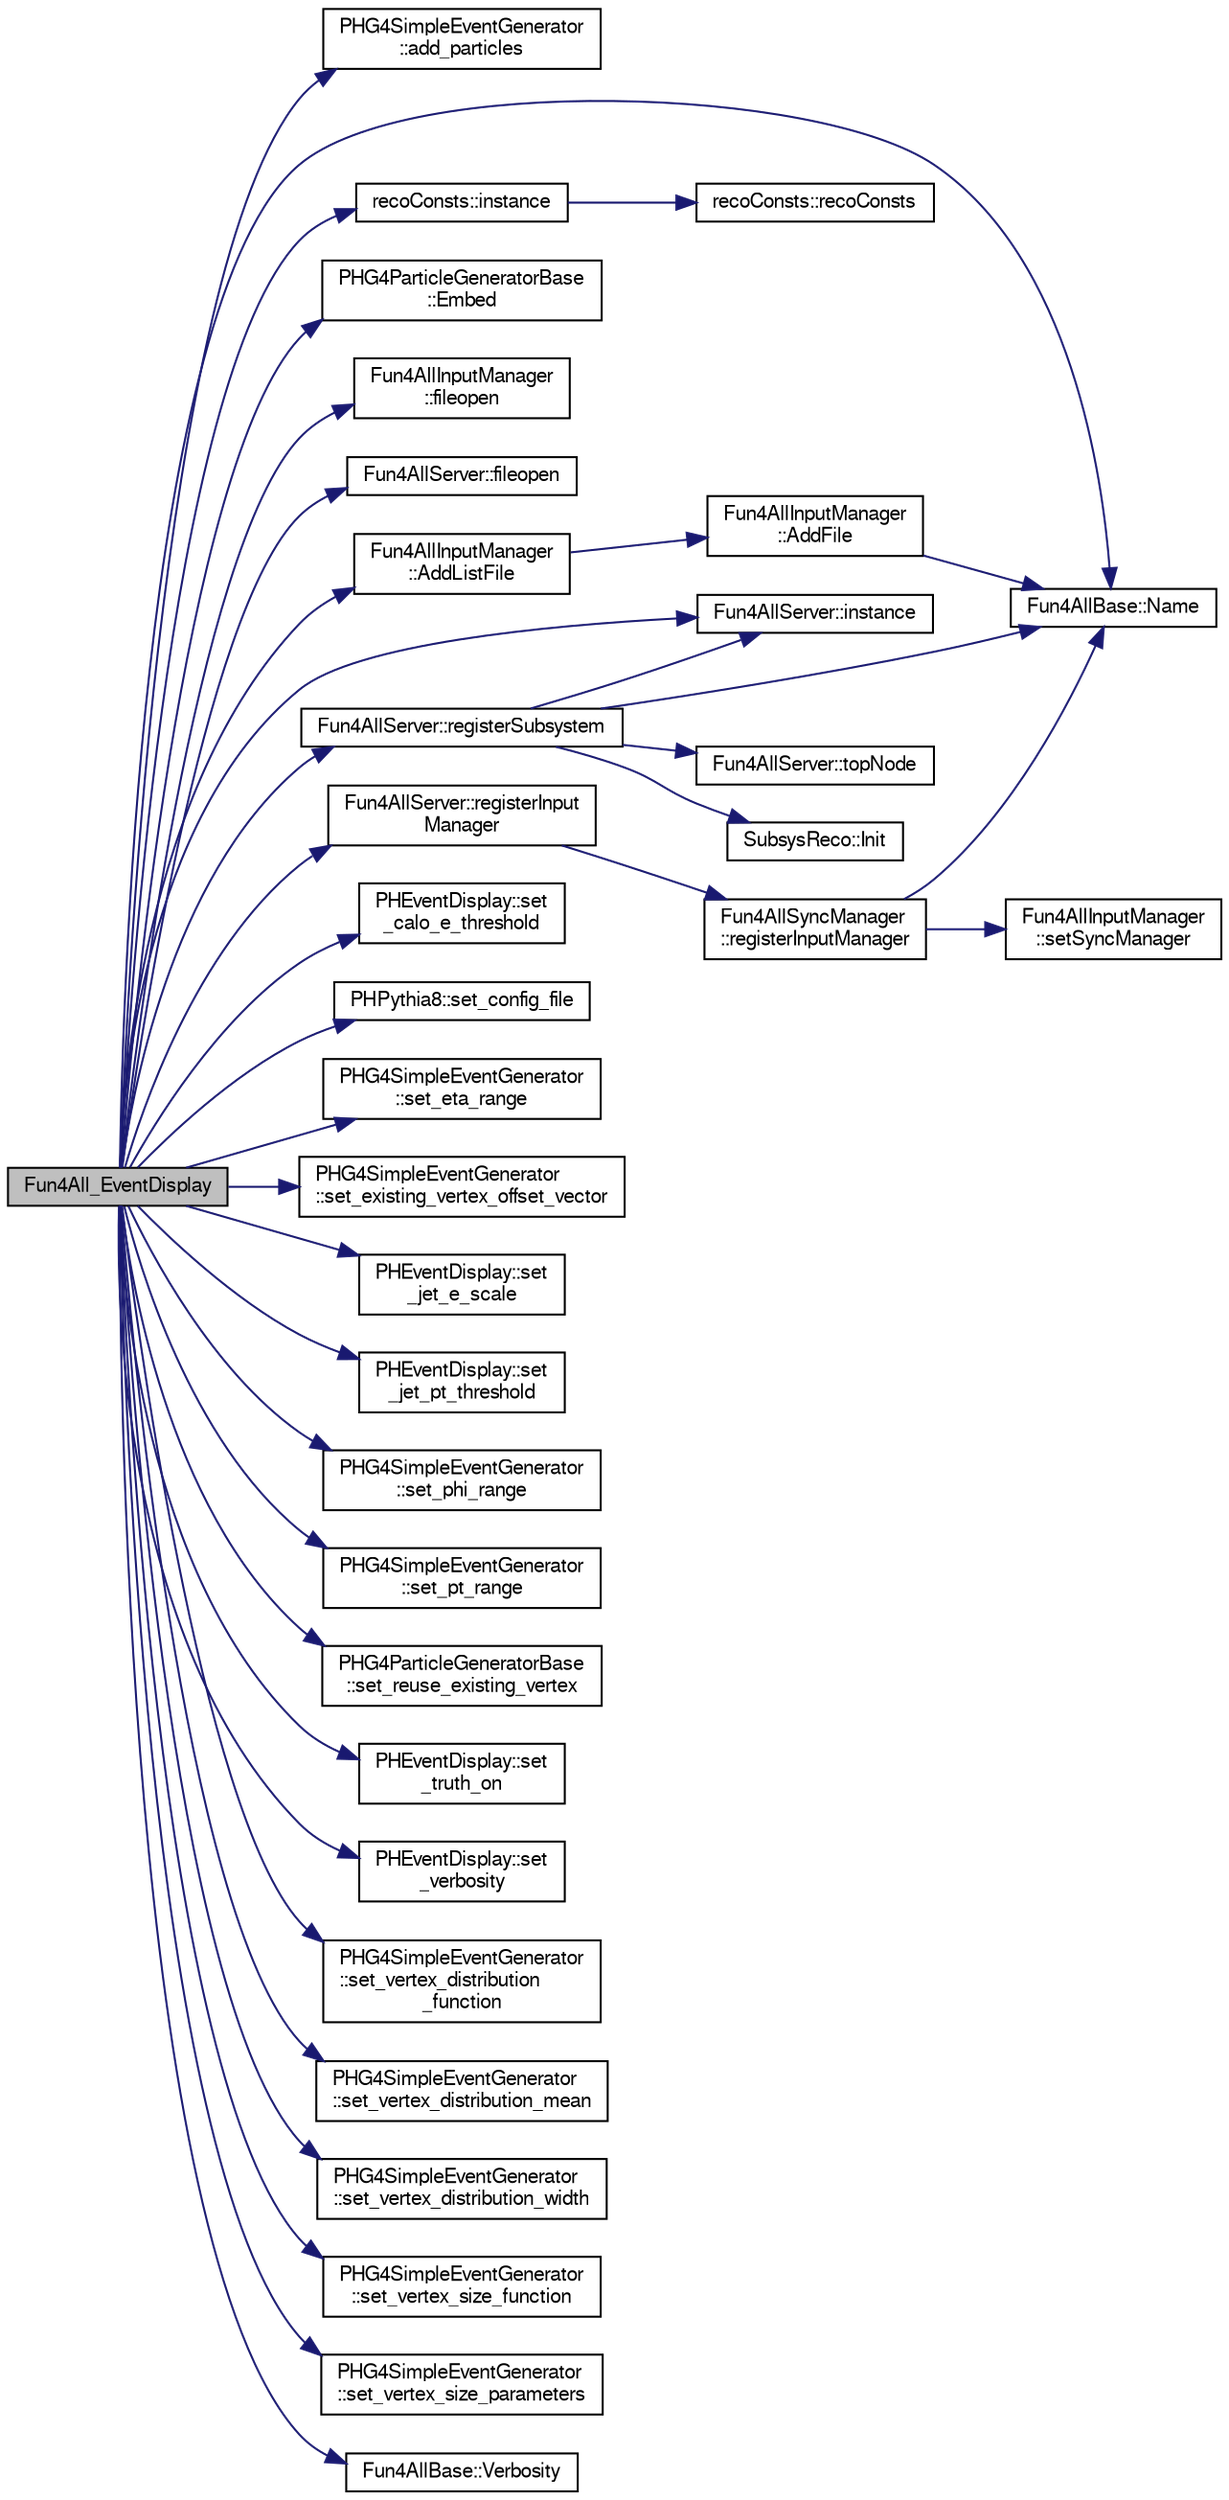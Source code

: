 digraph "Fun4All_EventDisplay"
{
  bgcolor="transparent";
  edge [fontname="FreeSans",fontsize="10",labelfontname="FreeSans",labelfontsize="10"];
  node [fontname="FreeSans",fontsize="10",shape=record];
  rankdir="LR";
  Node1 [label="Fun4All_EventDisplay",height=0.2,width=0.4,color="black", fillcolor="grey75", style="filled" fontcolor="black"];
  Node1 -> Node2 [color="midnightblue",fontsize="10",style="solid",fontname="FreeSans"];
  Node2 [label="PHG4SimpleEventGenerator\l::add_particles",height=0.2,width=0.4,color="black",URL="$d5/df3/classPHG4SimpleEventGenerator.html#a0cbcf45627535118b9d1910d47173a66",tooltip="interface for adding particles by name "];
  Node1 -> Node3 [color="midnightblue",fontsize="10",style="solid",fontname="FreeSans"];
  Node3 [label="Fun4AllInputManager\l::AddListFile",height=0.2,width=0.4,color="black",URL="$d4/da9/classFun4AllInputManager.html#abde8a46c891ecd025daefd1e1ff79569"];
  Node3 -> Node4 [color="midnightblue",fontsize="10",style="solid",fontname="FreeSans"];
  Node4 [label="Fun4AllInputManager\l::AddFile",height=0.2,width=0.4,color="black",URL="$d4/da9/classFun4AllInputManager.html#a7e026d7493031af2f1e359d71a2d5579"];
  Node4 -> Node5 [color="midnightblue",fontsize="10",style="solid",fontname="FreeSans"];
  Node5 [label="Fun4AllBase::Name",height=0.2,width=0.4,color="black",URL="$d5/dec/classFun4AllBase.html#a41f9ac377743d046f590617fd6f4f0ed",tooltip="Returns the name of this module. "];
  Node1 -> Node6 [color="midnightblue",fontsize="10",style="solid",fontname="FreeSans"];
  Node6 [label="PHG4ParticleGeneratorBase\l::Embed",height=0.2,width=0.4,color="black",URL="$d8/d78/classPHG4ParticleGeneratorBase.html#af566f335a54e70f4cf3fad7b1bbb5a37"];
  Node1 -> Node7 [color="midnightblue",fontsize="10",style="solid",fontname="FreeSans"];
  Node7 [label="Fun4AllInputManager\l::fileopen",height=0.2,width=0.4,color="black",URL="$d4/da9/classFun4AllInputManager.html#a8ad787f847a175450ec5beddeaa33ca6"];
  Node1 -> Node8 [color="midnightblue",fontsize="10",style="solid",fontname="FreeSans"];
  Node8 [label="Fun4AllServer::fileopen",height=0.2,width=0.4,color="black",URL="$da/d29/classFun4AllServer.html#a8267e7ad5e0e9084f8f9fd37f36e2359"];
  Node1 -> Node9 [color="midnightblue",fontsize="10",style="solid",fontname="FreeSans"];
  Node9 [label="recoConsts::instance",height=0.2,width=0.4,color="black",URL="$d8/d14/classrecoConsts.html#ae69a5c29a7199ba16d0e537158618802"];
  Node9 -> Node10 [color="midnightblue",fontsize="10",style="solid",fontname="FreeSans"];
  Node10 [label="recoConsts::recoConsts",height=0.2,width=0.4,color="black",URL="$d8/d14/classrecoConsts.html#ae882d6adc62f783ec78114fe3dee3c24"];
  Node1 -> Node11 [color="midnightblue",fontsize="10",style="solid",fontname="FreeSans"];
  Node11 [label="Fun4AllServer::instance",height=0.2,width=0.4,color="black",URL="$da/d29/classFun4AllServer.html#a3e55156f91b2c94bb6c4ef33ffce587a"];
  Node1 -> Node5 [color="midnightblue",fontsize="10",style="solid",fontname="FreeSans"];
  Node1 -> Node12 [color="midnightblue",fontsize="10",style="solid",fontname="FreeSans"];
  Node12 [label="Fun4AllServer::registerInput\lManager",height=0.2,width=0.4,color="black",URL="$da/d29/classFun4AllServer.html#ab2cb490790d15b865ae79eb3094caabe"];
  Node12 -> Node13 [color="midnightblue",fontsize="10",style="solid",fontname="FreeSans"];
  Node13 [label="Fun4AllSyncManager\l::registerInputManager",height=0.2,width=0.4,color="black",URL="$dd/ded/classFun4AllSyncManager.html#a2a284bc4ed777ec7f39d6e5c7090067c"];
  Node13 -> Node5 [color="midnightblue",fontsize="10",style="solid",fontname="FreeSans"];
  Node13 -> Node14 [color="midnightblue",fontsize="10",style="solid",fontname="FreeSans"];
  Node14 [label="Fun4AllInputManager\l::setSyncManager",height=0.2,width=0.4,color="black",URL="$d4/da9/classFun4AllInputManager.html#a5b0cdb689482c4143b7b22ca8a780c51"];
  Node1 -> Node15 [color="midnightblue",fontsize="10",style="solid",fontname="FreeSans"];
  Node15 [label="Fun4AllServer::registerSubsystem",height=0.2,width=0.4,color="black",URL="$da/d29/classFun4AllServer.html#a0a9947db0ede1e55622001eb7515f8c0"];
  Node15 -> Node11 [color="midnightblue",fontsize="10",style="solid",fontname="FreeSans"];
  Node15 -> Node5 [color="midnightblue",fontsize="10",style="solid",fontname="FreeSans"];
  Node15 -> Node16 [color="midnightblue",fontsize="10",style="solid",fontname="FreeSans"];
  Node16 [label="Fun4AllServer::topNode",height=0.2,width=0.4,color="black",URL="$da/d29/classFun4AllServer.html#abcaf6825367e5db292ff795237bdcf62"];
  Node15 -> Node17 [color="midnightblue",fontsize="10",style="solid",fontname="FreeSans"];
  Node17 [label="SubsysReco::Init",height=0.2,width=0.4,color="black",URL="$d0/d32/classSubsysReco.html#a6670c0a093dd2c2bdd44f8fc6f9ba8e8"];
  Node1 -> Node18 [color="midnightblue",fontsize="10",style="solid",fontname="FreeSans"];
  Node18 [label="PHEventDisplay::set\l_calo_e_threshold",height=0.2,width=0.4,color="black",URL="$d1/dce/classPHEventDisplay.html#a08348f4df8b6198e353653dd24c2f31d"];
  Node1 -> Node19 [color="midnightblue",fontsize="10",style="solid",fontname="FreeSans"];
  Node19 [label="PHPythia8::set_config_file",height=0.2,width=0.4,color="black",URL="$d9/d3a/classPHPythia8.html#aa10f3cd989b78519ac61785cba92949a"];
  Node1 -> Node20 [color="midnightblue",fontsize="10",style="solid",fontname="FreeSans"];
  Node20 [label="PHG4SimpleEventGenerator\l::set_eta_range",height=0.2,width=0.4,color="black",URL="$d5/df3/classPHG4SimpleEventGenerator.html#a60e50255f5c220f9f720b1b1fce92578",tooltip="range of randomized eta values "];
  Node1 -> Node21 [color="midnightblue",fontsize="10",style="solid",fontname="FreeSans"];
  Node21 [label="PHG4SimpleEventGenerator\l::set_existing_vertex_offset_vector",height=0.2,width=0.4,color="black",URL="$d5/df3/classPHG4SimpleEventGenerator.html#afe6a627cccef3c73253b978264bd4dba",tooltip="set an offset vector from the existing vertex "];
  Node1 -> Node22 [color="midnightblue",fontsize="10",style="solid",fontname="FreeSans"];
  Node22 [label="PHEventDisplay::set\l_jet_e_scale",height=0.2,width=0.4,color="black",URL="$d1/dce/classPHEventDisplay.html#a64b577635718483a46ec3746a4f81451"];
  Node1 -> Node23 [color="midnightblue",fontsize="10",style="solid",fontname="FreeSans"];
  Node23 [label="PHEventDisplay::set\l_jet_pt_threshold",height=0.2,width=0.4,color="black",URL="$d1/dce/classPHEventDisplay.html#a70390f343753399e585b5e17287c2578"];
  Node1 -> Node24 [color="midnightblue",fontsize="10",style="solid",fontname="FreeSans"];
  Node24 [label="PHG4SimpleEventGenerator\l::set_phi_range",height=0.2,width=0.4,color="black",URL="$d5/df3/classPHG4SimpleEventGenerator.html#a1a27e87f9a88022b15ca4c60917bf55b",tooltip="range of randomized phi values "];
  Node1 -> Node25 [color="midnightblue",fontsize="10",style="solid",fontname="FreeSans"];
  Node25 [label="PHG4SimpleEventGenerator\l::set_pt_range",height=0.2,width=0.4,color="black",URL="$d5/df3/classPHG4SimpleEventGenerator.html#ad8b508f710a9eda892cf2a005b9b53fe"];
  Node1 -> Node26 [color="midnightblue",fontsize="10",style="solid",fontname="FreeSans"];
  Node26 [label="PHG4ParticleGeneratorBase\l::set_reuse_existing_vertex",height=0.2,width=0.4,color="black",URL="$d8/d78/classPHG4ParticleGeneratorBase.html#a0d6b5bda5c42773492080f27b9a04fa7"];
  Node1 -> Node27 [color="midnightblue",fontsize="10",style="solid",fontname="FreeSans"];
  Node27 [label="PHEventDisplay::set\l_truth_on",height=0.2,width=0.4,color="black",URL="$d1/dce/classPHEventDisplay.html#a1f5453a0d46495dee3d699f493c1e212"];
  Node1 -> Node28 [color="midnightblue",fontsize="10",style="solid",fontname="FreeSans"];
  Node28 [label="PHEventDisplay::set\l_verbosity",height=0.2,width=0.4,color="black",URL="$d1/dce/classPHEventDisplay.html#a02fc0b80e4c80d17913bc2f16561344c"];
  Node1 -> Node29 [color="midnightblue",fontsize="10",style="solid",fontname="FreeSans"];
  Node29 [label="PHG4SimpleEventGenerator\l::set_vertex_distribution\l_function",height=0.2,width=0.4,color="black",URL="$d5/df3/classPHG4SimpleEventGenerator.html#afe4a7efd4e1e12768254ca2c3d06925b",tooltip="toss a new vertex according to a Uniform or Gaus distribution "];
  Node1 -> Node30 [color="midnightblue",fontsize="10",style="solid",fontname="FreeSans"];
  Node30 [label="PHG4SimpleEventGenerator\l::set_vertex_distribution_mean",height=0.2,width=0.4,color="black",URL="$d5/df3/classPHG4SimpleEventGenerator.html#af3fa00ec8ad3374acc872274b30e3323",tooltip="set the mean value of the vertex distribution "];
  Node1 -> Node31 [color="midnightblue",fontsize="10",style="solid",fontname="FreeSans"];
  Node31 [label="PHG4SimpleEventGenerator\l::set_vertex_distribution_width",height=0.2,width=0.4,color="black",URL="$d5/df3/classPHG4SimpleEventGenerator.html#a862de2febaf53d48c0141834579eba69",tooltip="set the width of the vertex distribution function about the mean "];
  Node1 -> Node32 [color="midnightblue",fontsize="10",style="solid",fontname="FreeSans"];
  Node32 [label="PHG4SimpleEventGenerator\l::set_vertex_size_function",height=0.2,width=0.4,color="black",URL="$d5/df3/classPHG4SimpleEventGenerator.html#a45b24fce3e573785faac119dcae77554",tooltip="set the distribution function of particles about the vertex "];
  Node1 -> Node33 [color="midnightblue",fontsize="10",style="solid",fontname="FreeSans"];
  Node33 [label="PHG4SimpleEventGenerator\l::set_vertex_size_parameters",height=0.2,width=0.4,color="black",URL="$d5/df3/classPHG4SimpleEventGenerator.html#ad2163ba775c5037bde6d852085922ab1",tooltip="set the dimensions of the distribution of particles about the vertex "];
  Node1 -> Node34 [color="midnightblue",fontsize="10",style="solid",fontname="FreeSans"];
  Node34 [label="Fun4AllBase::Verbosity",height=0.2,width=0.4,color="black",URL="$d5/dec/classFun4AllBase.html#a05da2261577843028cf78e99171343b9",tooltip="Sets the verbosity of this module (0 by default=quiet). "];
}
